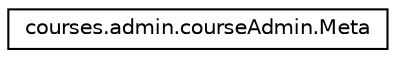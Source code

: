 digraph "Graphical Class Hierarchy"
{
  edge [fontname="Helvetica",fontsize="10",labelfontname="Helvetica",labelfontsize="10"];
  node [fontname="Helvetica",fontsize="10",shape=record];
  rankdir="LR";
  Node0 [label="courses.admin.courseAdmin.Meta",height=0.2,width=0.4,color="black", fillcolor="white", style="filled",URL="$classcourses_1_1admin_1_1courseAdmin_1_1Meta.html"];
}
